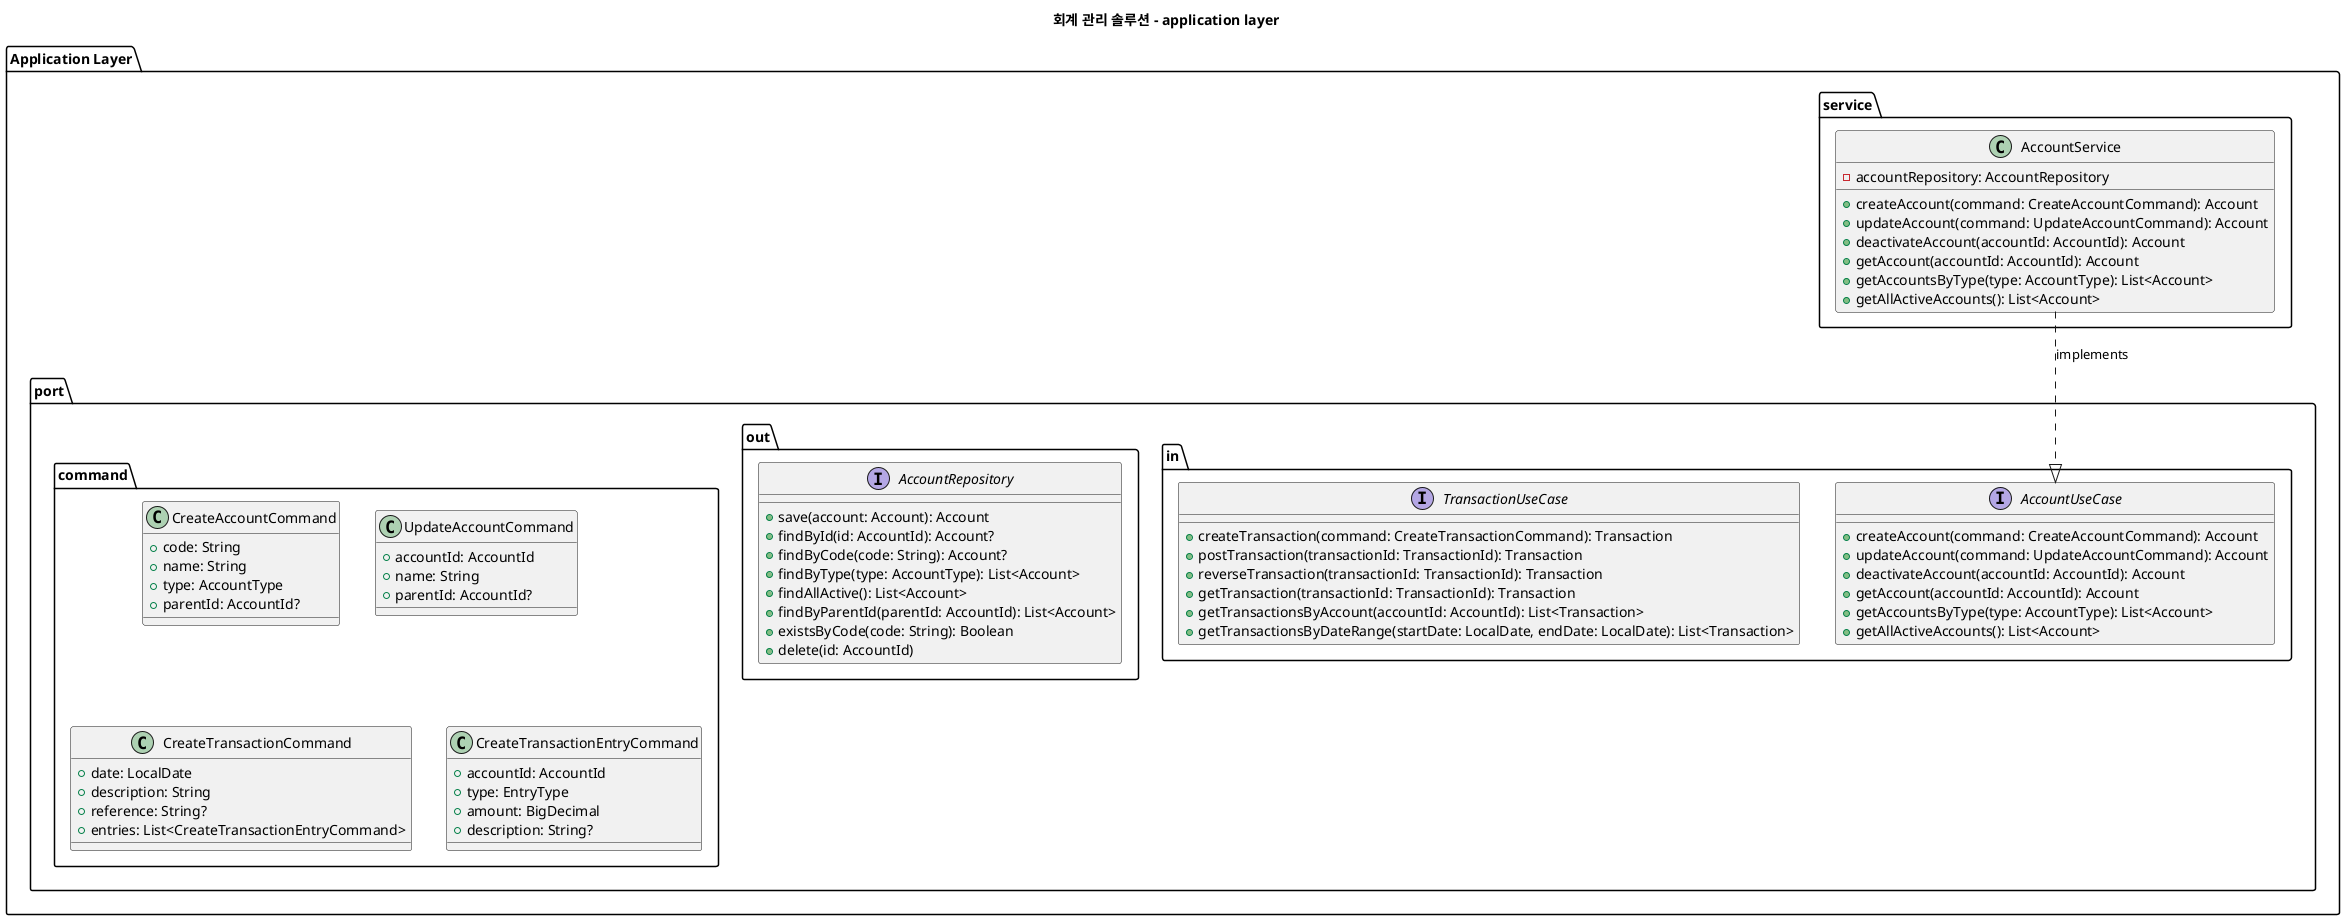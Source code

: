 @startuml
title 회계 관리 솔루션 - application layer
package "Application Layer" {
    package "port.in" {
        interface AccountUseCase {
            +createAccount(command: CreateAccountCommand): Account
            +updateAccount(command: UpdateAccountCommand): Account
            +deactivateAccount(accountId: AccountId): Account
            +getAccount(accountId: AccountId): Account
            +getAccountsByType(type: AccountType): List<Account>
            +getAllActiveAccounts(): List<Account>
        }

        interface TransactionUseCase {
            +createTransaction(command: CreateTransactionCommand): Transaction
            +postTransaction(transactionId: TransactionId): Transaction
            +reverseTransaction(transactionId: TransactionId): Transaction
            +getTransaction(transactionId: TransactionId): Transaction
            +getTransactionsByAccount(accountId: AccountId): List<Transaction>
            +getTransactionsByDateRange(startDate: LocalDate, endDate: LocalDate): List<Transaction>
        }
    }
    package "port.out" {
        interface AccountRepository {
            +save(account: Account): Account
            +findById(id: AccountId): Account?
            +findByCode(code: String): Account?
            +findByType(type: AccountType): List<Account>
            +findAllActive(): List<Account>
            +findByParentId(parentId: AccountId): List<Account>
            +existsByCode(code: String): Boolean
            +delete(id: AccountId)
        }
    }
    package "port.command" {
        class CreateAccountCommand {
            +code: String
            +name: String
            +type: AccountType
            +parentId: AccountId?
        }

        class UpdateAccountCommand {
            +accountId: AccountId
            +name: String
            +parentId: AccountId?
        }

        class CreateTransactionCommand {
            +date: LocalDate
            +description: String
            +reference: String?
            +entries: List<CreateTransactionEntryCommand>
        }

        class CreateTransactionEntryCommand {
            +accountId: AccountId
            +type: EntryType
            +amount: BigDecimal
            +description: String?
        }
    }
    package "service" {
        class AccountService {
            -accountRepository: AccountRepository
            +createAccount(command: CreateAccountCommand): Account
            +updateAccount(command: UpdateAccountCommand): Account
            +deactivateAccount(accountId: AccountId): Account
            +getAccount(accountId: AccountId): Account
            +getAccountsByType(type: AccountType): List<Account>
            +getAllActiveAccounts(): List<Account>
        }
    }
    AccountService ..|> AccountUseCase : implements
}
@enduml